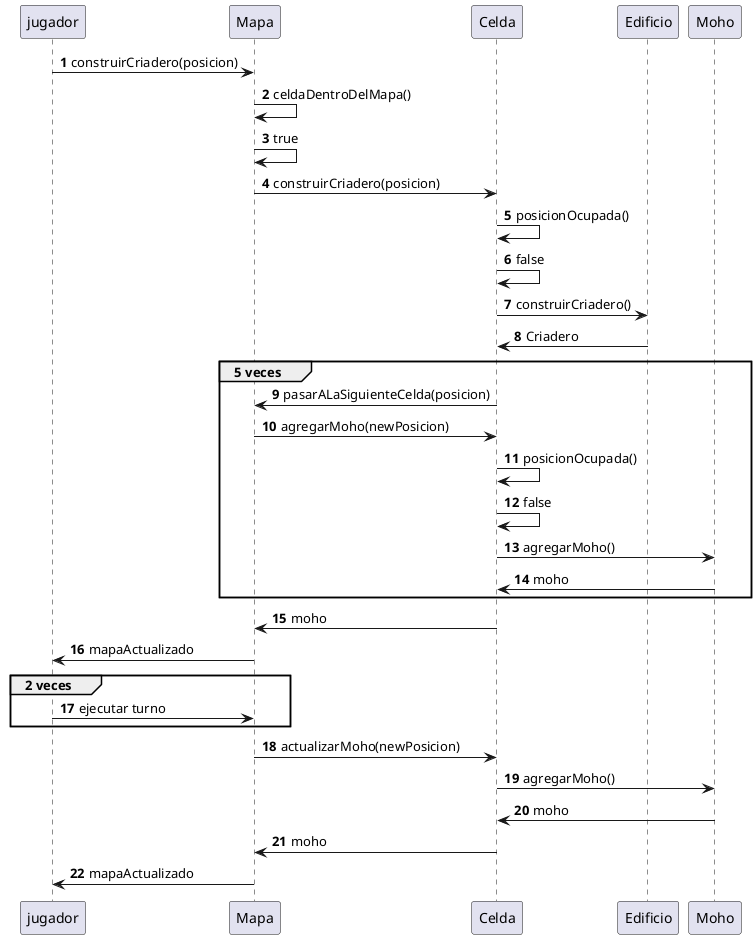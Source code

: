 @startuml
'https://plantuml.com/sequence-diagram

autonumber
jugador -> Mapa: construirCriadero(posicion)
Mapa -> Mapa: celdaDentroDelMapa()
Mapa -> Mapa: true

Mapa -> Celda: construirCriadero(posicion)
Celda -> Celda: posicionOcupada()
Celda -> Celda: false
Celda -> Edificio: construirCriadero()
Edificio -> Celda: Criadero
group 5 veces
    Celda -> Mapa: pasarALaSiguienteCelda(posicion)
    Mapa -> Celda: agregarMoho(newPosicion)
    Celda -> Celda: posicionOcupada()
    Celda -> Celda: false
    Celda -> Moho: agregarMoho()
    Moho -> Celda: moho
end
Celda -> Mapa: moho
Mapa -> jugador: mapaActualizado
group 2 veces
      jugador -> Mapa: ejecutar turno
end
Mapa -> Celda: actualizarMoho(newPosicion)
Celda -> Moho: agregarMoho()
Moho -> Celda: moho
Celda -> Mapa: moho
Mapa -> jugador: mapaActualizado




@enduml